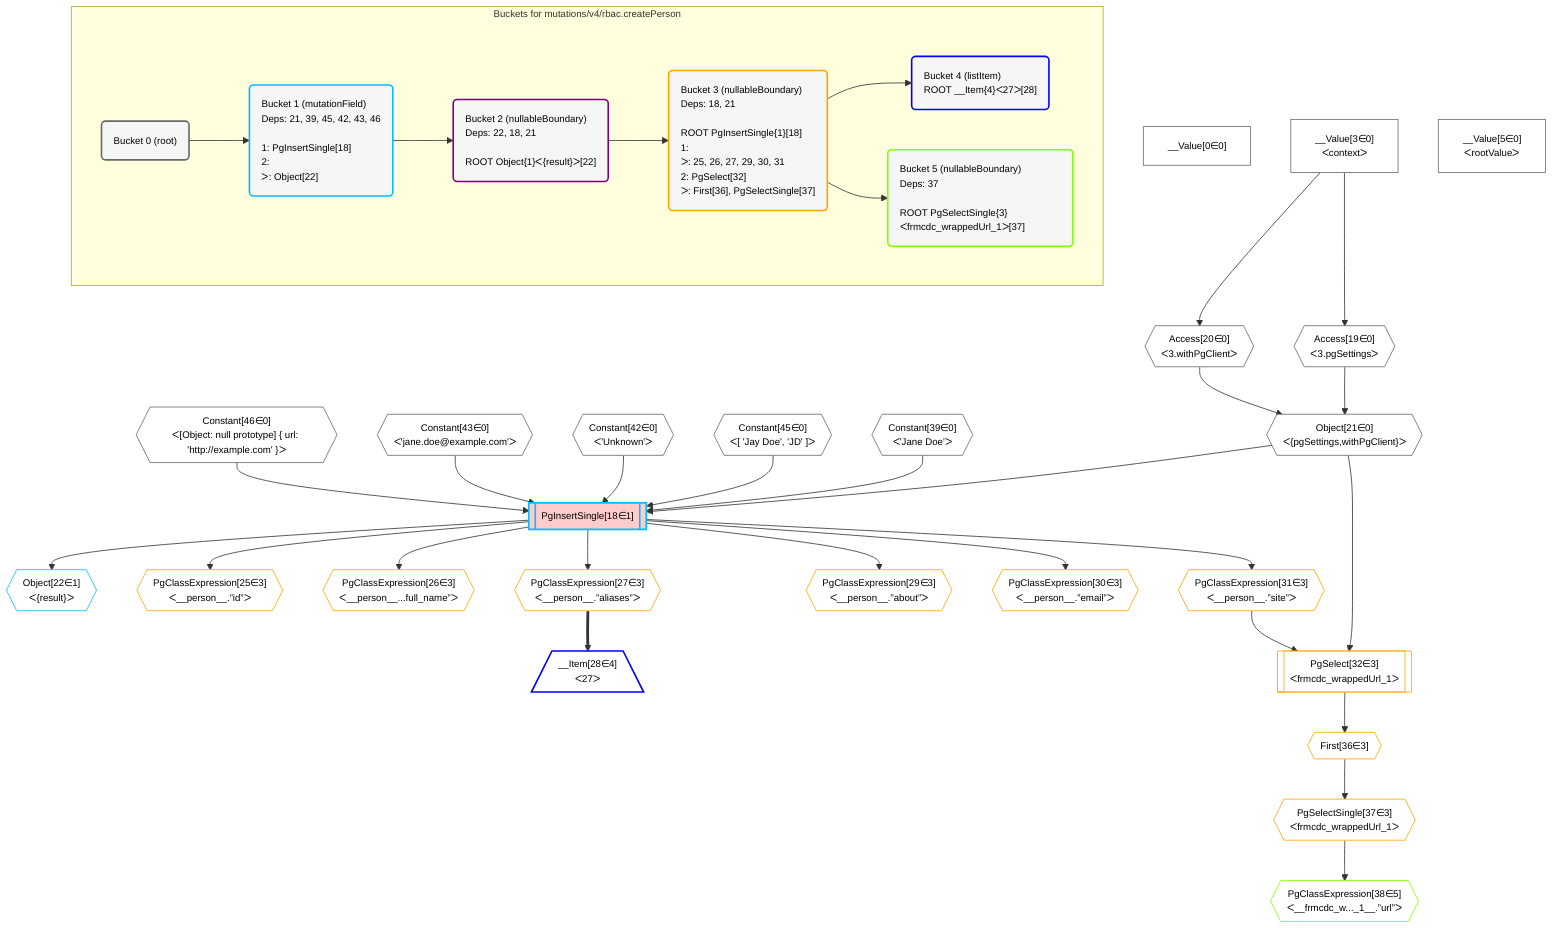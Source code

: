 %%{init: {'themeVariables': { 'fontSize': '12px'}}}%%
graph TD
    classDef path fill:#eee,stroke:#000,color:#000
    classDef plan fill:#fff,stroke-width:1px,color:#000
    classDef itemplan fill:#fff,stroke-width:2px,color:#000
    classDef unbatchedplan fill:#dff,stroke-width:1px,color:#000
    classDef sideeffectplan fill:#fcc,stroke-width:2px,color:#000
    classDef bucket fill:#f6f6f6,color:#000,stroke-width:2px,text-align:left


    %% define steps
    __Value0["__Value[0∈0]"]:::plan
    __Value3["__Value[3∈0]<br />ᐸcontextᐳ"]:::plan
    __Value5["__Value[5∈0]<br />ᐸrootValueᐳ"]:::plan
    Access19{{"Access[19∈0]<br />ᐸ3.pgSettingsᐳ"}}:::plan
    Access20{{"Access[20∈0]<br />ᐸ3.withPgClientᐳ"}}:::plan
    Object21{{"Object[21∈0]<br />ᐸ{pgSettings,withPgClient}ᐳ"}}:::plan
    Constant39{{"Constant[39∈0]<br />ᐸ'Jane Doe'ᐳ"}}:::plan
    Constant45{{"Constant[45∈0]<br />ᐸ[ 'Jay Doe', 'JD' ]ᐳ"}}:::plan
    Constant42{{"Constant[42∈0]<br />ᐸ'Unknown'ᐳ"}}:::plan
    Constant43{{"Constant[43∈0]<br />ᐸ'jane.doe@example.com'ᐳ"}}:::plan
    Constant46{{"Constant[46∈0]<br />ᐸ[Object: null prototype] { url: 'http://example.com' }ᐳ"}}:::plan
    PgInsertSingle18[["PgInsertSingle[18∈1]"]]:::sideeffectplan
    Object22{{"Object[22∈1]<br />ᐸ{result}ᐳ"}}:::plan
    PgClassExpression25{{"PgClassExpression[25∈3]<br />ᐸ__person__.”id”ᐳ"}}:::plan
    PgClassExpression26{{"PgClassExpression[26∈3]<br />ᐸ__person__...full_name”ᐳ"}}:::plan
    PgClassExpression27{{"PgClassExpression[27∈3]<br />ᐸ__person__.”aliases”ᐳ"}}:::plan
    __Item28[/"__Item[28∈4]<br />ᐸ27ᐳ"\]:::itemplan
    PgClassExpression29{{"PgClassExpression[29∈3]<br />ᐸ__person__.”about”ᐳ"}}:::plan
    PgClassExpression30{{"PgClassExpression[30∈3]<br />ᐸ__person__.”email”ᐳ"}}:::plan
    PgClassExpression31{{"PgClassExpression[31∈3]<br />ᐸ__person__.”site”ᐳ"}}:::plan
    PgSelect32[["PgSelect[32∈3]<br />ᐸfrmcdc_wrappedUrl_1ᐳ"]]:::plan
    First36{{"First[36∈3]"}}:::plan
    PgSelectSingle37{{"PgSelectSingle[37∈3]<br />ᐸfrmcdc_wrappedUrl_1ᐳ"}}:::plan
    PgClassExpression38{{"PgClassExpression[38∈5]<br />ᐸ__frmcdc_w..._1__.”url”ᐳ"}}:::plan

    %% plan dependencies
    __Value3 --> Access19
    __Value3 --> Access20
    Access19 & Access20 --> Object21
    Object21 & Constant39 & Constant45 & Constant42 & Constant43 & Constant46 --> PgInsertSingle18
    PgInsertSingle18 --> Object22
    PgInsertSingle18 --> PgClassExpression25
    PgInsertSingle18 --> PgClassExpression26
    PgInsertSingle18 --> PgClassExpression27
    PgClassExpression27 ==> __Item28
    PgInsertSingle18 --> PgClassExpression29
    PgInsertSingle18 --> PgClassExpression30
    PgInsertSingle18 --> PgClassExpression31
    Object21 & PgClassExpression31 --> PgSelect32
    PgSelect32 --> First36
    First36 --> PgSelectSingle37
    PgSelectSingle37 --> PgClassExpression38

    subgraph "Buckets for mutations/v4/rbac.createPerson"
    Bucket0("Bucket 0 (root)"):::bucket
    classDef bucket0 stroke:#696969
    class Bucket0,__Value0,__Value3,__Value5,Access19,Access20,Object21,Constant39,Constant42,Constant43,Constant45,Constant46 bucket0
    Bucket1("Bucket 1 (mutationField)<br />Deps: 21, 39, 45, 42, 43, 46<br /><br />1: PgInsertSingle[18]<br />2: <br />ᐳ: Object[22]"):::bucket
    classDef bucket1 stroke:#00bfff
    class Bucket1,PgInsertSingle18,Object22 bucket1
    Bucket2("Bucket 2 (nullableBoundary)<br />Deps: 22, 18, 21<br /><br />ROOT Object{1}ᐸ{result}ᐳ[22]"):::bucket
    classDef bucket2 stroke:#7f007f
    class Bucket2 bucket2
    Bucket3("Bucket 3 (nullableBoundary)<br />Deps: 18, 21<br /><br />ROOT PgInsertSingle{1}[18]<br />1: <br />ᐳ: 25, 26, 27, 29, 30, 31<br />2: PgSelect[32]<br />ᐳ: First[36], PgSelectSingle[37]"):::bucket
    classDef bucket3 stroke:#ffa500
    class Bucket3,PgClassExpression25,PgClassExpression26,PgClassExpression27,PgClassExpression29,PgClassExpression30,PgClassExpression31,PgSelect32,First36,PgSelectSingle37 bucket3
    Bucket4("Bucket 4 (listItem)<br />ROOT __Item{4}ᐸ27ᐳ[28]"):::bucket
    classDef bucket4 stroke:#0000ff
    class Bucket4,__Item28 bucket4
    Bucket5("Bucket 5 (nullableBoundary)<br />Deps: 37<br /><br />ROOT PgSelectSingle{3}ᐸfrmcdc_wrappedUrl_1ᐳ[37]"):::bucket
    classDef bucket5 stroke:#7fff00
    class Bucket5,PgClassExpression38 bucket5
    Bucket0 --> Bucket1
    Bucket1 --> Bucket2
    Bucket2 --> Bucket3
    Bucket3 --> Bucket4 & Bucket5
    end